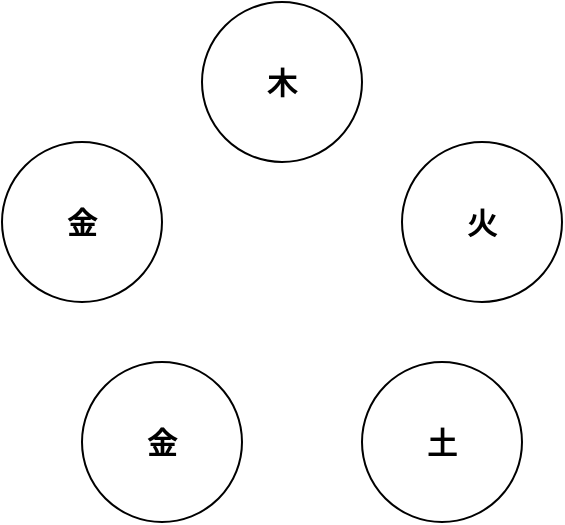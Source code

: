 <mxfile version="24.3.1" type="github">
  <diagram name="第 1 页" id="LEKH_kKG_Xfu-7bLd4T4">
    <mxGraphModel dx="1114" dy="592" grid="1" gridSize="10" guides="1" tooltips="1" connect="1" arrows="1" fold="1" page="1" pageScale="1" pageWidth="827" pageHeight="1169" math="0" shadow="0">
      <root>
        <mxCell id="0" />
        <mxCell id="1" parent="0" />
        <mxCell id="NtH16s4Asz1sSBzWZuVo-2" value="金" style="ellipse;whiteSpace=wrap;html=1;aspect=fixed;fontSize=15;fontStyle=1" vertex="1" parent="1">
          <mxGeometry x="240" y="200" width="80" height="80" as="geometry" />
        </mxCell>
        <mxCell id="NtH16s4Asz1sSBzWZuVo-3" value="金" style="ellipse;whiteSpace=wrap;html=1;aspect=fixed;fontSize=15;fontStyle=1" vertex="1" parent="1">
          <mxGeometry x="280" y="310" width="80" height="80" as="geometry" />
        </mxCell>
        <mxCell id="NtH16s4Asz1sSBzWZuVo-4" value="火" style="ellipse;whiteSpace=wrap;html=1;aspect=fixed;fontSize=15;fontStyle=1" vertex="1" parent="1">
          <mxGeometry x="440" y="200" width="80" height="80" as="geometry" />
        </mxCell>
        <mxCell id="NtH16s4Asz1sSBzWZuVo-5" value="木" style="ellipse;whiteSpace=wrap;html=1;aspect=fixed;fontSize=15;fontStyle=1" vertex="1" parent="1">
          <mxGeometry x="340" y="130" width="80" height="80" as="geometry" />
        </mxCell>
        <mxCell id="NtH16s4Asz1sSBzWZuVo-6" value="土" style="ellipse;whiteSpace=wrap;html=1;aspect=fixed;fontSize=15;fontStyle=1" vertex="1" parent="1">
          <mxGeometry x="420" y="310" width="80" height="80" as="geometry" />
        </mxCell>
      </root>
    </mxGraphModel>
  </diagram>
</mxfile>
